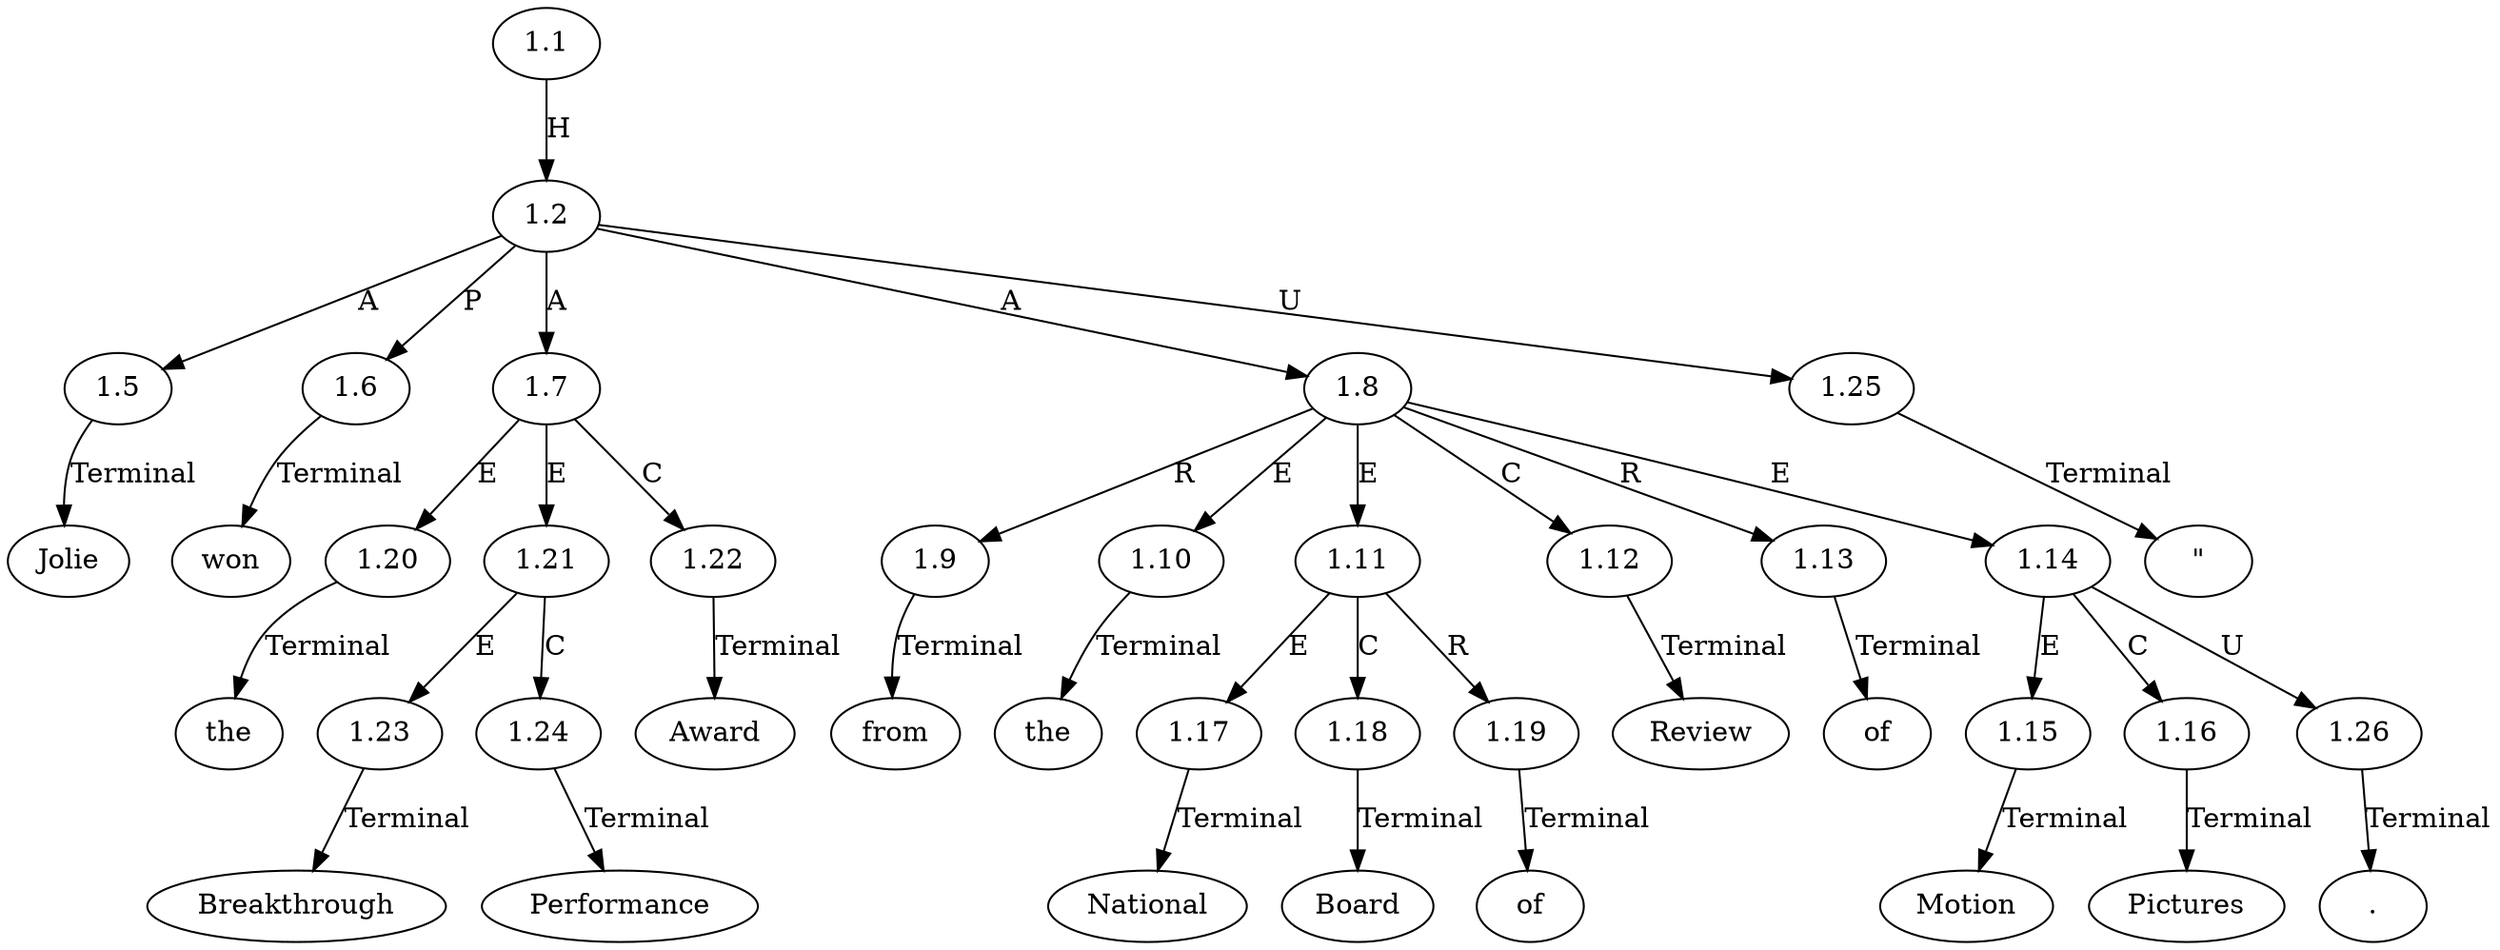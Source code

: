 // Graph
digraph {
	0.1 [label="\"" ordering=out]
	0.10 [label=National ordering=out]
	0.11 [label=Board ordering=out]
	0.12 [label=of ordering=out]
	0.13 [label=Review ordering=out]
	0.14 [label=of ordering=out]
	0.15 [label=Motion ordering=out]
	0.16 [label=Pictures ordering=out]
	0.17 [label="." ordering=out]
	0.2 [label=Jolie ordering=out]
	0.3 [label=won ordering=out]
	0.4 [label=the ordering=out]
	0.5 [label=Breakthrough ordering=out]
	0.6 [label=Performance ordering=out]
	0.7 [label=Award ordering=out]
	0.8 [label=from ordering=out]
	0.9 [label=the ordering=out]
	1.1 [label=1.1 ordering=out]
	1.2 [label=1.2 ordering=out]
	1.5 [label=1.5 ordering=out]
	1.6 [label=1.6 ordering=out]
	1.7 [label=1.7 ordering=out]
	1.8 [label=1.8 ordering=out]
	1.9 [label=1.9 ordering=out]
	1.10 [label=1.10 ordering=out]
	1.11 [label=1.11 ordering=out]
	1.12 [label=1.12 ordering=out]
	1.13 [label=1.13 ordering=out]
	1.14 [label=1.14 ordering=out]
	1.15 [label=1.15 ordering=out]
	1.16 [label=1.16 ordering=out]
	1.17 [label=1.17 ordering=out]
	1.18 [label=1.18 ordering=out]
	1.19 [label=1.19 ordering=out]
	1.20 [label=1.20 ordering=out]
	1.21 [label=1.21 ordering=out]
	1.22 [label=1.22 ordering=out]
	1.23 [label=1.23 ordering=out]
	1.24 [label=1.24 ordering=out]
	1.25 [label=1.25 ordering=out]
	1.26 [label=1.26 ordering=out]
	1.1 -> 1.2 [label=H ordering=out]
	1.2 -> 1.5 [label=A ordering=out]
	1.2 -> 1.6 [label=P ordering=out]
	1.2 -> 1.7 [label=A ordering=out]
	1.2 -> 1.8 [label=A ordering=out]
	1.2 -> 1.25 [label=U ordering=out]
	1.5 -> 0.2 [label=Terminal ordering=out]
	1.6 -> 0.3 [label=Terminal ordering=out]
	1.7 -> 1.20 [label=E ordering=out]
	1.7 -> 1.21 [label=E ordering=out]
	1.7 -> 1.22 [label=C ordering=out]
	1.8 -> 1.9 [label=R ordering=out]
	1.8 -> 1.10 [label=E ordering=out]
	1.8 -> 1.11 [label=E ordering=out]
	1.8 -> 1.12 [label=C ordering=out]
	1.8 -> 1.13 [label=R ordering=out]
	1.8 -> 1.14 [label=E ordering=out]
	1.9 -> 0.8 [label=Terminal ordering=out]
	1.10 -> 0.9 [label=Terminal ordering=out]
	1.11 -> 1.17 [label=E ordering=out]
	1.11 -> 1.18 [label=C ordering=out]
	1.11 -> 1.19 [label=R ordering=out]
	1.12 -> 0.13 [label=Terminal ordering=out]
	1.13 -> 0.14 [label=Terminal ordering=out]
	1.14 -> 1.15 [label=E ordering=out]
	1.14 -> 1.16 [label=C ordering=out]
	1.14 -> 1.26 [label=U ordering=out]
	1.15 -> 0.15 [label=Terminal ordering=out]
	1.16 -> 0.16 [label=Terminal ordering=out]
	1.17 -> 0.10 [label=Terminal ordering=out]
	1.18 -> 0.11 [label=Terminal ordering=out]
	1.19 -> 0.12 [label=Terminal ordering=out]
	1.20 -> 0.4 [label=Terminal ordering=out]
	1.21 -> 1.23 [label=E ordering=out]
	1.21 -> 1.24 [label=C ordering=out]
	1.22 -> 0.7 [label=Terminal ordering=out]
	1.23 -> 0.5 [label=Terminal ordering=out]
	1.24 -> 0.6 [label=Terminal ordering=out]
	1.25 -> 0.1 [label=Terminal ordering=out]
	1.26 -> 0.17 [label=Terminal ordering=out]
}
